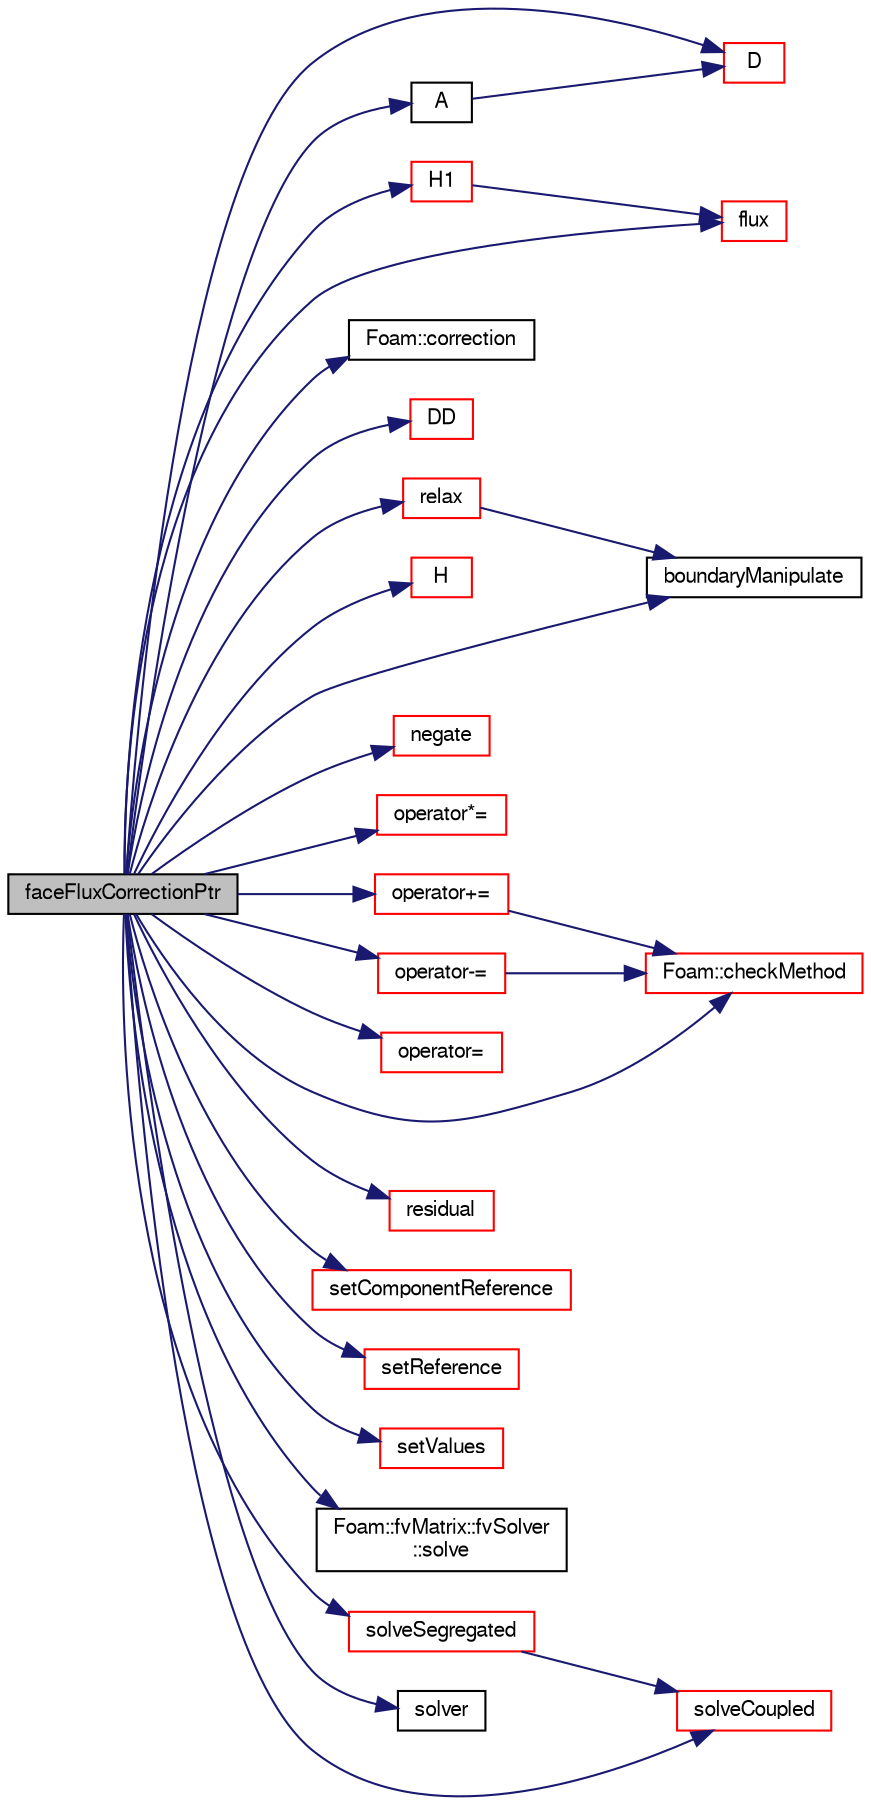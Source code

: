 digraph "faceFluxCorrectionPtr"
{
  bgcolor="transparent";
  edge [fontname="FreeSans",fontsize="10",labelfontname="FreeSans",labelfontsize="10"];
  node [fontname="FreeSans",fontsize="10",shape=record];
  rankdir="LR";
  Node1944 [label="faceFluxCorrectionPtr",height=0.2,width=0.4,color="black", fillcolor="grey75", style="filled", fontcolor="black"];
  Node1944 -> Node1945 [color="midnightblue",fontsize="10",style="solid",fontname="FreeSans"];
  Node1945 [label="A",height=0.2,width=0.4,color="black",URL="$a22358.html#a0a5700c99b33f36165d0fbc6ba521bf3",tooltip="Return the central coefficient. "];
  Node1945 -> Node1946 [color="midnightblue",fontsize="10",style="solid",fontname="FreeSans"];
  Node1946 [label="D",height=0.2,width=0.4,color="red",URL="$a22358.html#ad2d69aee8d31c2363af13279e853b709",tooltip="Return the matrix scalar diagonal. "];
  Node1944 -> Node2298 [color="midnightblue",fontsize="10",style="solid",fontname="FreeSans"];
  Node2298 [label="boundaryManipulate",height=0.2,width=0.4,color="black",URL="$a22358.html#a37aa757e0d417122577d91fb613bf2d2",tooltip="Manipulate based on a boundary field. "];
  Node1944 -> Node2299 [color="midnightblue",fontsize="10",style="solid",fontname="FreeSans"];
  Node2299 [label="Foam::checkMethod",height=0.2,width=0.4,color="red",URL="$a21124.html#a656fbda275eb1aaf53a9b1df97a5743c"];
  Node1944 -> Node2104 [color="midnightblue",fontsize="10",style="solid",fontname="FreeSans"];
  Node2104 [label="Foam::correction",height=0.2,width=0.4,color="black",URL="$a21124.html#aa5166e83cc970d681cdb0246482047e8",tooltip="Return the correction form of the given matrix. "];
  Node1944 -> Node1946 [color="midnightblue",fontsize="10",style="solid",fontname="FreeSans"];
  Node1944 -> Node2302 [color="midnightblue",fontsize="10",style="solid",fontname="FreeSans"];
  Node2302 [label="DD",height=0.2,width=0.4,color="red",URL="$a22358.html#a0882901dbfcbf2ff78c40ac65a2fd945",tooltip="Return the matrix Type diagonal. "];
  Node1944 -> Node2305 [color="midnightblue",fontsize="10",style="solid",fontname="FreeSans"];
  Node2305 [label="flux",height=0.2,width=0.4,color="red",URL="$a22358.html#a08a0042554e1fad1421e103a8edfc3f4",tooltip="Return the face-flux field from the matrix. "];
  Node1944 -> Node2308 [color="midnightblue",fontsize="10",style="solid",fontname="FreeSans"];
  Node2308 [label="H",height=0.2,width=0.4,color="red",URL="$a22358.html#ab48cc6540eedab5e23286b6fa19d53f5",tooltip="Return the H operation source. "];
  Node1944 -> Node2315 [color="midnightblue",fontsize="10",style="solid",fontname="FreeSans"];
  Node2315 [label="H1",height=0.2,width=0.4,color="red",URL="$a22358.html#a37a6a42b79a9f56f28f79fab26072d51",tooltip="Return H(1) "];
  Node2315 -> Node2305 [color="midnightblue",fontsize="10",style="solid",fontname="FreeSans"];
  Node1944 -> Node2322 [color="midnightblue",fontsize="10",style="solid",fontname="FreeSans"];
  Node2322 [label="negate",height=0.2,width=0.4,color="red",URL="$a22358.html#abcdb1512395327f8236a4f4a4d4ff648"];
  Node1944 -> Node2325 [color="midnightblue",fontsize="10",style="solid",fontname="FreeSans"];
  Node2325 [label="operator*=",height=0.2,width=0.4,color="red",URL="$a22358.html#a39d4744d7a392510143693aee52e52c8"];
  Node1944 -> Node2347 [color="midnightblue",fontsize="10",style="solid",fontname="FreeSans"];
  Node2347 [label="operator+=",height=0.2,width=0.4,color="red",URL="$a22358.html#a3b35570cf4d5c9f6922532e61ce4cdd4"];
  Node2347 -> Node2299 [color="midnightblue",fontsize="10",style="solid",fontname="FreeSans"];
  Node1944 -> Node2348 [color="midnightblue",fontsize="10",style="solid",fontname="FreeSans"];
  Node2348 [label="operator-=",height=0.2,width=0.4,color="red",URL="$a22358.html#a02b5ab6b6deba7735837707b7fe71638"];
  Node2348 -> Node2299 [color="midnightblue",fontsize="10",style="solid",fontname="FreeSans"];
  Node1944 -> Node2349 [color="midnightblue",fontsize="10",style="solid",fontname="FreeSans"];
  Node2349 [label="operator=",height=0.2,width=0.4,color="red",URL="$a22358.html#ae6ca9ff0212e4adaa25f414039f9ac24"];
  Node1944 -> Node2350 [color="midnightblue",fontsize="10",style="solid",fontname="FreeSans"];
  Node2350 [label="relax",height=0.2,width=0.4,color="red",URL="$a22358.html#a2e99dfee2405fb3fc8f2b4692cb3ecaa",tooltip="Relax matrix (for steady-state solution). "];
  Node2350 -> Node2298 [color="midnightblue",fontsize="10",style="solid",fontname="FreeSans"];
  Node1944 -> Node2351 [color="midnightblue",fontsize="10",style="solid",fontname="FreeSans"];
  Node2351 [label="residual",height=0.2,width=0.4,color="red",URL="$a22358.html#ab6a2e66ac7c7419930641e362e1ae305",tooltip="Return the matrix residual. "];
  Node1944 -> Node2354 [color="midnightblue",fontsize="10",style="solid",fontname="FreeSans"];
  Node2354 [label="setComponentReference",height=0.2,width=0.4,color="red",URL="$a22358.html#a98221dfccd28360ab97b358fdddde083",tooltip="Set reference level for a component of the solution. "];
  Node1944 -> Node2357 [color="midnightblue",fontsize="10",style="solid",fontname="FreeSans"];
  Node2357 [label="setReference",height=0.2,width=0.4,color="red",URL="$a22358.html#a954c04bea3c4c0220047c21ca5e38763",tooltip="Set reference level for solution. "];
  Node1944 -> Node2359 [color="midnightblue",fontsize="10",style="solid",fontname="FreeSans"];
  Node2359 [label="setValues",height=0.2,width=0.4,color="red",URL="$a22358.html#af485ea1c60422a3ac6a6b05660da9bc2",tooltip="Set solution in given cells to the specified values. "];
  Node1944 -> Node2356 [color="midnightblue",fontsize="10",style="solid",fontname="FreeSans"];
  Node2356 [label="Foam::fvMatrix::fvSolver\l::solve",height=0.2,width=0.4,color="black",URL="$a22622.html#ace6ad0aabbb750340fa4fb39990fd7cb",tooltip="Solve returning the solution statistics. "];
  Node1944 -> Node2360 [color="midnightblue",fontsize="10",style="solid",fontname="FreeSans"];
  Node2360 [label="solveCoupled",height=0.2,width=0.4,color="red",URL="$a22358.html#a5daac6452de122aa2ce063b6b6c9533e",tooltip="Solve coupled returning the solution statistics. "];
  Node1944 -> Node2393 [color="midnightblue",fontsize="10",style="solid",fontname="FreeSans"];
  Node2393 [label="solver",height=0.2,width=0.4,color="black",URL="$a22358.html#a05f491f6dce6a9144c29cb450564d9aa",tooltip="Construct and return the solver. "];
  Node1944 -> Node2394 [color="midnightblue",fontsize="10",style="solid",fontname="FreeSans"];
  Node2394 [label="solveSegregated",height=0.2,width=0.4,color="red",URL="$a22358.html#a8946f39b00e81fb5741058ddf6e05dbf",tooltip="Solve segregated returning the solution statistics. "];
  Node2394 -> Node2360 [color="midnightblue",fontsize="10",style="solid",fontname="FreeSans"];
}

